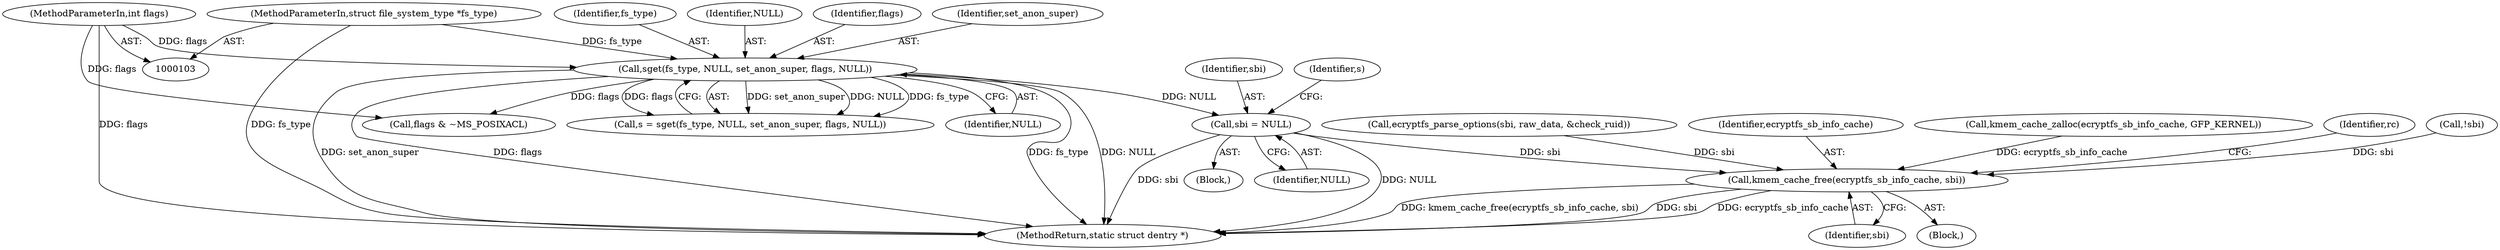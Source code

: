 digraph "0_linux_69c433ed2ecd2d3264efd7afec4439524b319121@pointer" {
"1000188" [label="(Call,sbi = NULL)"];
"1000150" [label="(Call,sget(fs_type, NULL, set_anon_super, flags, NULL))"];
"1000104" [label="(MethodParameterIn,struct file_system_type *fs_type)"];
"1000105" [label="(MethodParameterIn,int flags)"];
"1000424" [label="(Call,kmem_cache_free(ecryptfs_sb_info_cache, sbi))"];
"1000108" [label="(Block,)"];
"1000189" [label="(Identifier,sbi)"];
"1000418" [label="(Block,)"];
"1000151" [label="(Identifier,fs_type)"];
"1000136" [label="(Call,ecryptfs_parse_options(sbi, raw_data, &check_ruid))"];
"1000425" [label="(Identifier,ecryptfs_sb_info_cache)"];
"1000426" [label="(Identifier,sbi)"];
"1000193" [label="(Identifier,s)"];
"1000190" [label="(Identifier,NULL)"];
"1000424" [label="(Call,kmem_cache_free(ecryptfs_sb_info_cache, sbi))"];
"1000150" [label="(Call,sget(fs_type, NULL, set_anon_super, flags, NULL))"];
"1000152" [label="(Identifier,NULL)"];
"1000269" [label="(Call,flags & ~MS_POSIXACL)"];
"1000148" [label="(Call,s = sget(fs_type, NULL, set_anon_super, flags, NULL))"];
"1000155" [label="(Identifier,NULL)"];
"1000122" [label="(Call,kmem_cache_zalloc(ecryptfs_sb_info_cache, GFP_KERNEL))"];
"1000154" [label="(Identifier,flags)"];
"1000429" [label="(Identifier,rc)"];
"1000430" [label="(MethodReturn,static struct dentry *)"];
"1000126" [label="(Call,!sbi)"];
"1000104" [label="(MethodParameterIn,struct file_system_type *fs_type)"];
"1000153" [label="(Identifier,set_anon_super)"];
"1000105" [label="(MethodParameterIn,int flags)"];
"1000188" [label="(Call,sbi = NULL)"];
"1000188" -> "1000108"  [label="AST: "];
"1000188" -> "1000190"  [label="CFG: "];
"1000189" -> "1000188"  [label="AST: "];
"1000190" -> "1000188"  [label="AST: "];
"1000193" -> "1000188"  [label="CFG: "];
"1000188" -> "1000430"  [label="DDG: NULL"];
"1000188" -> "1000430"  [label="DDG: sbi"];
"1000150" -> "1000188"  [label="DDG: NULL"];
"1000188" -> "1000424"  [label="DDG: sbi"];
"1000150" -> "1000148"  [label="AST: "];
"1000150" -> "1000155"  [label="CFG: "];
"1000151" -> "1000150"  [label="AST: "];
"1000152" -> "1000150"  [label="AST: "];
"1000153" -> "1000150"  [label="AST: "];
"1000154" -> "1000150"  [label="AST: "];
"1000155" -> "1000150"  [label="AST: "];
"1000148" -> "1000150"  [label="CFG: "];
"1000150" -> "1000430"  [label="DDG: fs_type"];
"1000150" -> "1000430"  [label="DDG: NULL"];
"1000150" -> "1000430"  [label="DDG: set_anon_super"];
"1000150" -> "1000430"  [label="DDG: flags"];
"1000150" -> "1000148"  [label="DDG: set_anon_super"];
"1000150" -> "1000148"  [label="DDG: NULL"];
"1000150" -> "1000148"  [label="DDG: fs_type"];
"1000150" -> "1000148"  [label="DDG: flags"];
"1000104" -> "1000150"  [label="DDG: fs_type"];
"1000105" -> "1000150"  [label="DDG: flags"];
"1000150" -> "1000269"  [label="DDG: flags"];
"1000104" -> "1000103"  [label="AST: "];
"1000104" -> "1000430"  [label="DDG: fs_type"];
"1000105" -> "1000103"  [label="AST: "];
"1000105" -> "1000430"  [label="DDG: flags"];
"1000105" -> "1000269"  [label="DDG: flags"];
"1000424" -> "1000418"  [label="AST: "];
"1000424" -> "1000426"  [label="CFG: "];
"1000425" -> "1000424"  [label="AST: "];
"1000426" -> "1000424"  [label="AST: "];
"1000429" -> "1000424"  [label="CFG: "];
"1000424" -> "1000430"  [label="DDG: sbi"];
"1000424" -> "1000430"  [label="DDG: ecryptfs_sb_info_cache"];
"1000424" -> "1000430"  [label="DDG: kmem_cache_free(ecryptfs_sb_info_cache, sbi)"];
"1000122" -> "1000424"  [label="DDG: ecryptfs_sb_info_cache"];
"1000126" -> "1000424"  [label="DDG: sbi"];
"1000136" -> "1000424"  [label="DDG: sbi"];
}
